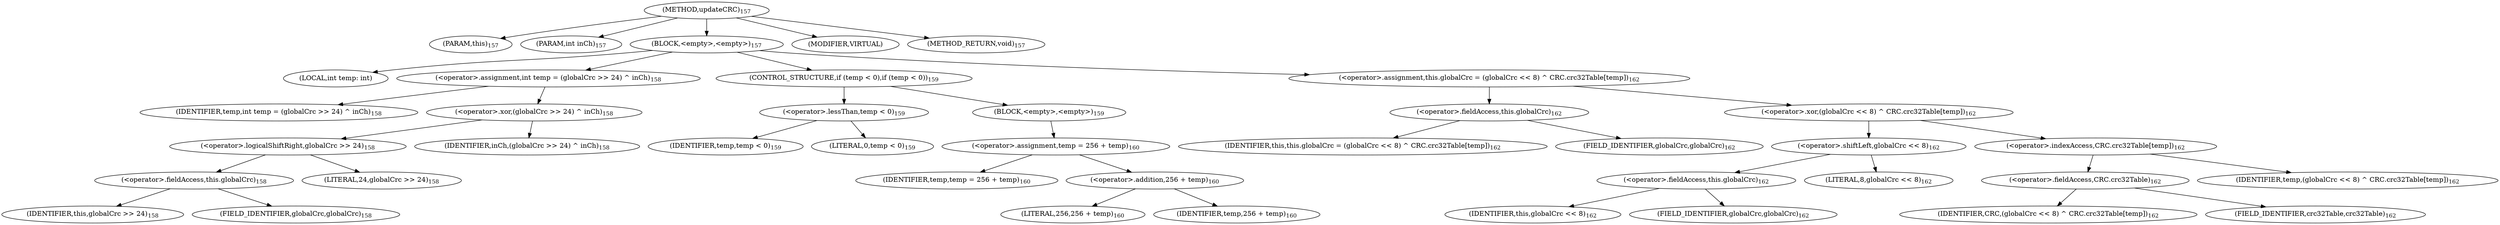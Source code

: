 digraph "updateCRC" {  
"73" [label = <(METHOD,updateCRC)<SUB>157</SUB>> ]
"74" [label = <(PARAM,this)<SUB>157</SUB>> ]
"75" [label = <(PARAM,int inCh)<SUB>157</SUB>> ]
"76" [label = <(BLOCK,&lt;empty&gt;,&lt;empty&gt;)<SUB>157</SUB>> ]
"77" [label = <(LOCAL,int temp: int)> ]
"78" [label = <(&lt;operator&gt;.assignment,int temp = (globalCrc &gt;&gt; 24) ^ inCh)<SUB>158</SUB>> ]
"79" [label = <(IDENTIFIER,temp,int temp = (globalCrc &gt;&gt; 24) ^ inCh)<SUB>158</SUB>> ]
"80" [label = <(&lt;operator&gt;.xor,(globalCrc &gt;&gt; 24) ^ inCh)<SUB>158</SUB>> ]
"81" [label = <(&lt;operator&gt;.logicalShiftRight,globalCrc &gt;&gt; 24)<SUB>158</SUB>> ]
"82" [label = <(&lt;operator&gt;.fieldAccess,this.globalCrc)<SUB>158</SUB>> ]
"83" [label = <(IDENTIFIER,this,globalCrc &gt;&gt; 24)<SUB>158</SUB>> ]
"84" [label = <(FIELD_IDENTIFIER,globalCrc,globalCrc)<SUB>158</SUB>> ]
"85" [label = <(LITERAL,24,globalCrc &gt;&gt; 24)<SUB>158</SUB>> ]
"86" [label = <(IDENTIFIER,inCh,(globalCrc &gt;&gt; 24) ^ inCh)<SUB>158</SUB>> ]
"87" [label = <(CONTROL_STRUCTURE,if (temp &lt; 0),if (temp &lt; 0))<SUB>159</SUB>> ]
"88" [label = <(&lt;operator&gt;.lessThan,temp &lt; 0)<SUB>159</SUB>> ]
"89" [label = <(IDENTIFIER,temp,temp &lt; 0)<SUB>159</SUB>> ]
"90" [label = <(LITERAL,0,temp &lt; 0)<SUB>159</SUB>> ]
"91" [label = <(BLOCK,&lt;empty&gt;,&lt;empty&gt;)<SUB>159</SUB>> ]
"92" [label = <(&lt;operator&gt;.assignment,temp = 256 + temp)<SUB>160</SUB>> ]
"93" [label = <(IDENTIFIER,temp,temp = 256 + temp)<SUB>160</SUB>> ]
"94" [label = <(&lt;operator&gt;.addition,256 + temp)<SUB>160</SUB>> ]
"95" [label = <(LITERAL,256,256 + temp)<SUB>160</SUB>> ]
"96" [label = <(IDENTIFIER,temp,256 + temp)<SUB>160</SUB>> ]
"97" [label = <(&lt;operator&gt;.assignment,this.globalCrc = (globalCrc &lt;&lt; 8) ^ CRC.crc32Table[temp])<SUB>162</SUB>> ]
"98" [label = <(&lt;operator&gt;.fieldAccess,this.globalCrc)<SUB>162</SUB>> ]
"99" [label = <(IDENTIFIER,this,this.globalCrc = (globalCrc &lt;&lt; 8) ^ CRC.crc32Table[temp])<SUB>162</SUB>> ]
"100" [label = <(FIELD_IDENTIFIER,globalCrc,globalCrc)<SUB>162</SUB>> ]
"101" [label = <(&lt;operator&gt;.xor,(globalCrc &lt;&lt; 8) ^ CRC.crc32Table[temp])<SUB>162</SUB>> ]
"102" [label = <(&lt;operator&gt;.shiftLeft,globalCrc &lt;&lt; 8)<SUB>162</SUB>> ]
"103" [label = <(&lt;operator&gt;.fieldAccess,this.globalCrc)<SUB>162</SUB>> ]
"104" [label = <(IDENTIFIER,this,globalCrc &lt;&lt; 8)<SUB>162</SUB>> ]
"105" [label = <(FIELD_IDENTIFIER,globalCrc,globalCrc)<SUB>162</SUB>> ]
"106" [label = <(LITERAL,8,globalCrc &lt;&lt; 8)<SUB>162</SUB>> ]
"107" [label = <(&lt;operator&gt;.indexAccess,CRC.crc32Table[temp])<SUB>162</SUB>> ]
"108" [label = <(&lt;operator&gt;.fieldAccess,CRC.crc32Table)<SUB>162</SUB>> ]
"109" [label = <(IDENTIFIER,CRC,(globalCrc &lt;&lt; 8) ^ CRC.crc32Table[temp])<SUB>162</SUB>> ]
"110" [label = <(FIELD_IDENTIFIER,crc32Table,crc32Table)<SUB>162</SUB>> ]
"111" [label = <(IDENTIFIER,temp,(globalCrc &lt;&lt; 8) ^ CRC.crc32Table[temp])<SUB>162</SUB>> ]
"112" [label = <(MODIFIER,VIRTUAL)> ]
"113" [label = <(METHOD_RETURN,void)<SUB>157</SUB>> ]
  "73" -> "74" 
  "73" -> "75" 
  "73" -> "76" 
  "73" -> "112" 
  "73" -> "113" 
  "76" -> "77" 
  "76" -> "78" 
  "76" -> "87" 
  "76" -> "97" 
  "78" -> "79" 
  "78" -> "80" 
  "80" -> "81" 
  "80" -> "86" 
  "81" -> "82" 
  "81" -> "85" 
  "82" -> "83" 
  "82" -> "84" 
  "87" -> "88" 
  "87" -> "91" 
  "88" -> "89" 
  "88" -> "90" 
  "91" -> "92" 
  "92" -> "93" 
  "92" -> "94" 
  "94" -> "95" 
  "94" -> "96" 
  "97" -> "98" 
  "97" -> "101" 
  "98" -> "99" 
  "98" -> "100" 
  "101" -> "102" 
  "101" -> "107" 
  "102" -> "103" 
  "102" -> "106" 
  "103" -> "104" 
  "103" -> "105" 
  "107" -> "108" 
  "107" -> "111" 
  "108" -> "109" 
  "108" -> "110" 
}
